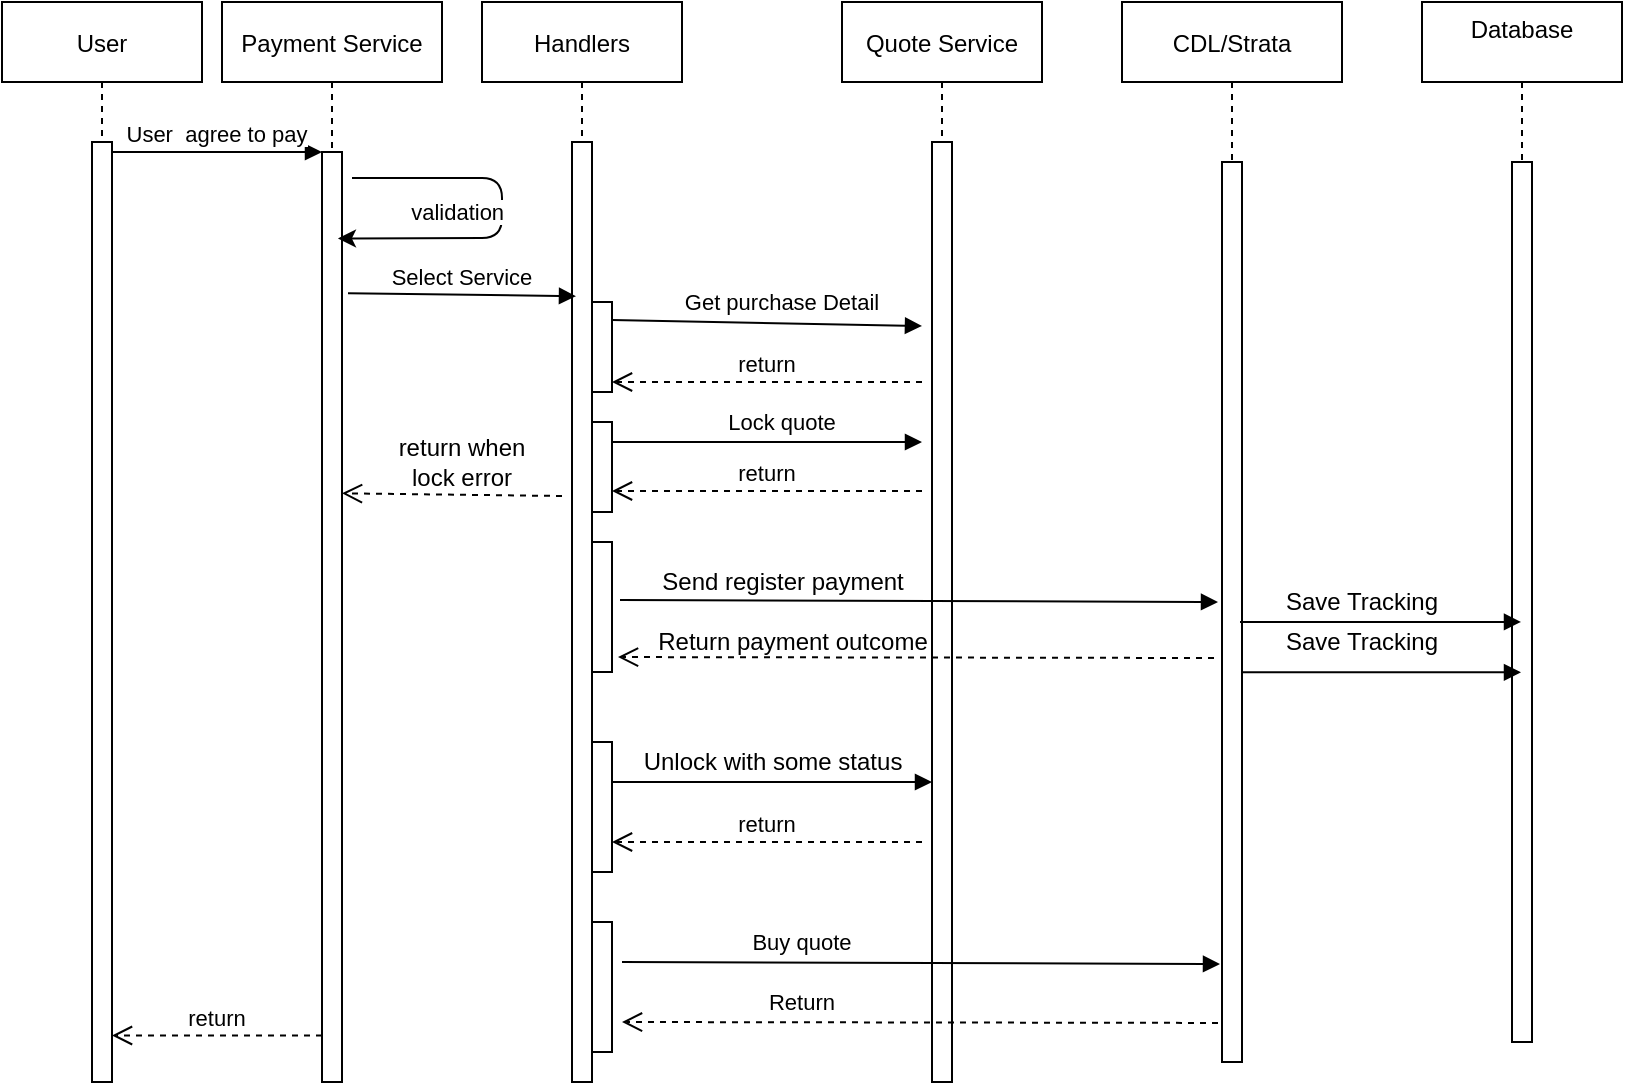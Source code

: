 <mxfile version="15.2.9" type="github">
  <diagram id="kgpKYQtTHZ0yAKxKKP6v" name="Page-1">
    <mxGraphModel dx="1422" dy="794" grid="1" gridSize="10" guides="1" tooltips="1" connect="1" arrows="1" fold="1" page="1" pageScale="1" pageWidth="850" pageHeight="1100" math="0" shadow="0">
      <root>
        <mxCell id="0" />
        <mxCell id="1" parent="0" />
        <mxCell id="3nuBFxr9cyL0pnOWT2aG-1" value="User" style="shape=umlLifeline;perimeter=lifelinePerimeter;container=1;collapsible=0;recursiveResize=0;rounded=0;shadow=0;strokeWidth=1;" parent="1" vertex="1">
          <mxGeometry x="20" y="80" width="100" height="540" as="geometry" />
        </mxCell>
        <mxCell id="3nuBFxr9cyL0pnOWT2aG-2" value="" style="points=[];perimeter=orthogonalPerimeter;rounded=0;shadow=0;strokeWidth=1;" parent="3nuBFxr9cyL0pnOWT2aG-1" vertex="1">
          <mxGeometry x="45" y="70" width="10" height="470" as="geometry" />
        </mxCell>
        <mxCell id="3nuBFxr9cyL0pnOWT2aG-5" value="Payment Service" style="shape=umlLifeline;perimeter=lifelinePerimeter;container=1;collapsible=0;recursiveResize=0;rounded=0;shadow=0;strokeWidth=1;" parent="1" vertex="1">
          <mxGeometry x="130" y="80" width="110" height="540" as="geometry" />
        </mxCell>
        <mxCell id="3nuBFxr9cyL0pnOWT2aG-6" value="" style="points=[];perimeter=orthogonalPerimeter;rounded=0;shadow=0;strokeWidth=1;" parent="3nuBFxr9cyL0pnOWT2aG-5" vertex="1">
          <mxGeometry x="50" y="75" width="10" height="465" as="geometry" />
        </mxCell>
        <mxCell id="ikTmtLyOP_5VFvTUV_Do-5" value="" style="endArrow=classic;html=1;startArrow=none;entryX=0.527;entryY=0.219;entryDx=0;entryDy=0;entryPerimeter=0;" edge="1" parent="3nuBFxr9cyL0pnOWT2aG-5" target="3nuBFxr9cyL0pnOWT2aG-5">
          <mxGeometry width="50" height="50" relative="1" as="geometry">
            <mxPoint x="65" y="88" as="sourcePoint" />
            <mxPoint x="60" y="130" as="targetPoint" />
            <Array as="points">
              <mxPoint x="140" y="88" />
              <mxPoint x="140" y="118" />
            </Array>
          </mxGeometry>
        </mxCell>
        <mxCell id="ikTmtLyOP_5VFvTUV_Do-40" value="return when lock error" style="text;html=1;strokeColor=none;fillColor=none;align=center;verticalAlign=middle;whiteSpace=wrap;rounded=0;" vertex="1" parent="3nuBFxr9cyL0pnOWT2aG-5">
          <mxGeometry x="80" y="220" width="80" height="20" as="geometry" />
        </mxCell>
        <mxCell id="3nuBFxr9cyL0pnOWT2aG-7" value="return" style="verticalAlign=bottom;endArrow=open;dashed=1;endSize=8;exitX=0;exitY=0.95;shadow=0;strokeWidth=1;" parent="1" source="3nuBFxr9cyL0pnOWT2aG-6" target="3nuBFxr9cyL0pnOWT2aG-2" edge="1">
          <mxGeometry relative="1" as="geometry">
            <mxPoint x="275" y="236" as="targetPoint" />
          </mxGeometry>
        </mxCell>
        <mxCell id="3nuBFxr9cyL0pnOWT2aG-8" value="User  agree to pay" style="verticalAlign=bottom;endArrow=block;entryX=0;entryY=0;shadow=0;strokeWidth=1;" parent="1" source="3nuBFxr9cyL0pnOWT2aG-2" target="3nuBFxr9cyL0pnOWT2aG-6" edge="1">
          <mxGeometry relative="1" as="geometry">
            <mxPoint x="275" y="160" as="sourcePoint" />
          </mxGeometry>
        </mxCell>
        <mxCell id="ikTmtLyOP_5VFvTUV_Do-1" value="CDL/Strata" style="shape=umlLifeline;perimeter=lifelinePerimeter;container=1;collapsible=0;recursiveResize=0;rounded=0;shadow=0;strokeWidth=1;" vertex="1" parent="1">
          <mxGeometry x="580" y="80" width="110" height="530" as="geometry" />
        </mxCell>
        <mxCell id="ikTmtLyOP_5VFvTUV_Do-2" value="" style="points=[];perimeter=orthogonalPerimeter;rounded=0;shadow=0;strokeWidth=1;" vertex="1" parent="ikTmtLyOP_5VFvTUV_Do-1">
          <mxGeometry x="50" y="80" width="10" height="450" as="geometry" />
        </mxCell>
        <mxCell id="ikTmtLyOP_5VFvTUV_Do-3" value="Database&#xa;" style="shape=umlLifeline;perimeter=lifelinePerimeter;container=1;collapsible=0;recursiveResize=0;rounded=0;shadow=0;strokeWidth=1;" vertex="1" parent="1">
          <mxGeometry x="730" y="80" width="100" height="520" as="geometry" />
        </mxCell>
        <mxCell id="ikTmtLyOP_5VFvTUV_Do-4" value="" style="points=[];perimeter=orthogonalPerimeter;rounded=0;shadow=0;strokeWidth=1;" vertex="1" parent="ikTmtLyOP_5VFvTUV_Do-3">
          <mxGeometry x="45" y="80" width="10" height="440" as="geometry" />
        </mxCell>
        <mxCell id="ikTmtLyOP_5VFvTUV_Do-11" value="Quote Service" style="shape=umlLifeline;perimeter=lifelinePerimeter;container=1;collapsible=0;recursiveResize=0;rounded=0;shadow=0;strokeWidth=1;" vertex="1" parent="1">
          <mxGeometry x="440" y="80" width="100" height="540" as="geometry" />
        </mxCell>
        <mxCell id="ikTmtLyOP_5VFvTUV_Do-12" value="" style="points=[];perimeter=orthogonalPerimeter;rounded=0;shadow=0;strokeWidth=1;" vertex="1" parent="ikTmtLyOP_5VFvTUV_Do-11">
          <mxGeometry x="45" y="70" width="10" height="470" as="geometry" />
        </mxCell>
        <mxCell id="ikTmtLyOP_5VFvTUV_Do-19" value="Return payment outcome" style="text;html=1;align=center;verticalAlign=middle;resizable=0;points=[];autosize=1;strokeColor=none;fillColor=none;" vertex="1" parent="ikTmtLyOP_5VFvTUV_Do-11">
          <mxGeometry x="-100" y="310" width="150" height="20" as="geometry" />
        </mxCell>
        <mxCell id="ikTmtLyOP_5VFvTUV_Do-42" value="" style="verticalAlign=bottom;endArrow=block;shadow=0;strokeWidth=1;" edge="1" parent="ikTmtLyOP_5VFvTUV_Do-11">
          <mxGeometry x="-1" y="94" relative="1" as="geometry">
            <mxPoint x="-115" y="390" as="sourcePoint" />
            <mxPoint x="45" y="390" as="targetPoint" />
            <Array as="points" />
            <mxPoint x="-79" y="49" as="offset" />
          </mxGeometry>
        </mxCell>
        <mxCell id="ikTmtLyOP_5VFvTUV_Do-7" value="Send register payment" style="text;html=1;align=center;verticalAlign=middle;resizable=0;points=[];autosize=1;strokeColor=none;fillColor=none;" vertex="1" parent="1">
          <mxGeometry x="340" y="360" width="140" height="20" as="geometry" />
        </mxCell>
        <mxCell id="ikTmtLyOP_5VFvTUV_Do-21" value="" style="verticalAlign=bottom;endArrow=block;shadow=0;strokeWidth=1;exitX=0.9;exitY=0.511;exitDx=0;exitDy=0;exitPerimeter=0;" edge="1" parent="1" source="ikTmtLyOP_5VFvTUV_Do-2" target="ikTmtLyOP_5VFvTUV_Do-3">
          <mxGeometry x="-0.57" y="40" relative="1" as="geometry">
            <mxPoint x="620" y="310" as="sourcePoint" />
            <mxPoint x="779" y="310" as="targetPoint" />
            <Array as="points" />
            <mxPoint as="offset" />
          </mxGeometry>
        </mxCell>
        <mxCell id="ikTmtLyOP_5VFvTUV_Do-9" value="Save Tracking" style="text;html=1;strokeColor=none;fillColor=none;align=center;verticalAlign=middle;whiteSpace=wrap;rounded=0;" vertex="1" parent="1">
          <mxGeometry x="660" y="370" width="80" height="20" as="geometry" />
        </mxCell>
        <mxCell id="ikTmtLyOP_5VFvTUV_Do-22" value="" style="verticalAlign=bottom;endArrow=block;shadow=0;strokeWidth=1;exitX=1;exitY=0.567;exitDx=0;exitDy=0;exitPerimeter=0;" edge="1" parent="1" source="ikTmtLyOP_5VFvTUV_Do-2" target="ikTmtLyOP_5VFvTUV_Do-3">
          <mxGeometry x="-0.57" y="40" relative="1" as="geometry">
            <mxPoint x="620" y="350" as="sourcePoint" />
            <mxPoint x="770" y="390" as="targetPoint" />
            <Array as="points" />
            <mxPoint as="offset" />
          </mxGeometry>
        </mxCell>
        <mxCell id="ikTmtLyOP_5VFvTUV_Do-23" value="Save Tracking" style="text;html=1;strokeColor=none;fillColor=none;align=center;verticalAlign=middle;whiteSpace=wrap;rounded=0;" vertex="1" parent="1">
          <mxGeometry x="660" y="390" width="80" height="20" as="geometry" />
        </mxCell>
        <mxCell id="ikTmtLyOP_5VFvTUV_Do-24" value="Handlers" style="shape=umlLifeline;perimeter=lifelinePerimeter;container=1;collapsible=0;recursiveResize=0;rounded=0;shadow=0;strokeWidth=1;" vertex="1" parent="1">
          <mxGeometry x="260" y="80" width="100" height="540" as="geometry" />
        </mxCell>
        <mxCell id="ikTmtLyOP_5VFvTUV_Do-25" value="" style="points=[];perimeter=orthogonalPerimeter;rounded=0;shadow=0;strokeWidth=1;" vertex="1" parent="ikTmtLyOP_5VFvTUV_Do-24">
          <mxGeometry x="45" y="70" width="10" height="470" as="geometry" />
        </mxCell>
        <mxCell id="ikTmtLyOP_5VFvTUV_Do-17" value="" style="points=[];perimeter=orthogonalPerimeter;rounded=0;shadow=0;strokeWidth=1;" vertex="1" parent="ikTmtLyOP_5VFvTUV_Do-24">
          <mxGeometry x="55" y="150" width="10" height="45" as="geometry" />
        </mxCell>
        <mxCell id="ikTmtLyOP_5VFvTUV_Do-18" value="" style="points=[];perimeter=orthogonalPerimeter;rounded=0;shadow=0;strokeWidth=1;" vertex="1" parent="ikTmtLyOP_5VFvTUV_Do-24">
          <mxGeometry x="55" y="270" width="10" height="65" as="geometry" />
        </mxCell>
        <mxCell id="ikTmtLyOP_5VFvTUV_Do-32" value="" style="verticalAlign=bottom;endArrow=block;shadow=0;strokeWidth=1;exitX=1.4;exitY=0.446;exitDx=0;exitDy=0;exitPerimeter=0;" edge="1" parent="ikTmtLyOP_5VFvTUV_Do-24" source="ikTmtLyOP_5VFvTUV_Do-18">
          <mxGeometry x="-1" y="94" relative="1" as="geometry">
            <mxPoint x="65" y="272" as="sourcePoint" />
            <mxPoint x="368" y="300" as="targetPoint" />
            <Array as="points" />
            <mxPoint x="-79" y="49" as="offset" />
          </mxGeometry>
        </mxCell>
        <mxCell id="ikTmtLyOP_5VFvTUV_Do-34" value="" style="points=[];perimeter=orthogonalPerimeter;rounded=0;shadow=0;strokeWidth=1;" vertex="1" parent="ikTmtLyOP_5VFvTUV_Do-24">
          <mxGeometry x="55" y="210" width="10" height="45" as="geometry" />
        </mxCell>
        <mxCell id="ikTmtLyOP_5VFvTUV_Do-35" value="" style="verticalAlign=bottom;endArrow=block;shadow=0;strokeWidth=1;" edge="1" parent="ikTmtLyOP_5VFvTUV_Do-24">
          <mxGeometry x="-1" y="94" relative="1" as="geometry">
            <mxPoint x="65" y="220" as="sourcePoint" />
            <mxPoint x="220" y="220" as="targetPoint" />
            <Array as="points" />
            <mxPoint x="-79" y="49" as="offset" />
          </mxGeometry>
        </mxCell>
        <mxCell id="ikTmtLyOP_5VFvTUV_Do-41" value="" style="points=[];perimeter=orthogonalPerimeter;rounded=0;shadow=0;strokeWidth=1;" vertex="1" parent="ikTmtLyOP_5VFvTUV_Do-24">
          <mxGeometry x="55" y="370" width="10" height="65" as="geometry" />
        </mxCell>
        <mxCell id="ikTmtLyOP_5VFvTUV_Do-44" value="return" style="verticalAlign=bottom;endArrow=open;dashed=1;endSize=8;shadow=0;strokeWidth=1;" edge="1" parent="ikTmtLyOP_5VFvTUV_Do-24">
          <mxGeometry relative="1" as="geometry">
            <mxPoint x="65" y="420" as="targetPoint" />
            <mxPoint x="220" y="420" as="sourcePoint" />
            <Array as="points" />
          </mxGeometry>
        </mxCell>
        <mxCell id="ikTmtLyOP_5VFvTUV_Do-13" value="validation" style="verticalAlign=bottom;endArrow=block;shadow=0;strokeWidth=1;" edge="1" parent="ikTmtLyOP_5VFvTUV_Do-24">
          <mxGeometry x="-1" y="94" relative="1" as="geometry">
            <mxPoint x="65" y="159" as="sourcePoint" />
            <mxPoint x="220" y="162" as="targetPoint" />
            <Array as="points" />
            <mxPoint x="-79" y="49" as="offset" />
          </mxGeometry>
        </mxCell>
        <mxCell id="ikTmtLyOP_5VFvTUV_Do-45" value="" style="points=[];perimeter=orthogonalPerimeter;rounded=0;shadow=0;strokeWidth=1;" vertex="1" parent="ikTmtLyOP_5VFvTUV_Do-24">
          <mxGeometry x="55" y="460" width="10" height="65" as="geometry" />
        </mxCell>
        <mxCell id="ikTmtLyOP_5VFvTUV_Do-10" value="" style="verticalAlign=bottom;endArrow=open;dashed=1;endSize=8;shadow=0;strokeWidth=1;entryX=1.3;entryY=0.885;entryDx=0;entryDy=0;entryPerimeter=0;" edge="1" parent="1" target="ikTmtLyOP_5VFvTUV_Do-18">
          <mxGeometry x="-0.03" relative="1" as="geometry">
            <mxPoint x="330" y="334" as="targetPoint" />
            <mxPoint x="626" y="408" as="sourcePoint" />
            <Array as="points" />
            <mxPoint as="offset" />
          </mxGeometry>
        </mxCell>
        <mxCell id="ikTmtLyOP_5VFvTUV_Do-30" value="&lt;span style=&quot;font-size: 11px ; background-color: rgb(255 , 255 , 255)&quot;&gt;Get purchase Detail&lt;/span&gt;" style="text;html=1;strokeColor=none;fillColor=none;align=center;verticalAlign=middle;whiteSpace=wrap;rounded=0;" vertex="1" parent="1">
          <mxGeometry x="360" y="220" width="100" height="20" as="geometry" />
        </mxCell>
        <mxCell id="ikTmtLyOP_5VFvTUV_Do-14" value="return" style="verticalAlign=bottom;endArrow=open;dashed=1;endSize=8;shadow=0;strokeWidth=1;" edge="1" parent="1">
          <mxGeometry relative="1" as="geometry">
            <mxPoint x="325" y="270" as="targetPoint" />
            <mxPoint x="480" y="270" as="sourcePoint" />
            <Array as="points" />
          </mxGeometry>
        </mxCell>
        <mxCell id="ikTmtLyOP_5VFvTUV_Do-36" value="&lt;span style=&quot;font-size: 11px ; background-color: rgb(255 , 255 , 255)&quot;&gt;Lock quote&lt;/span&gt;" style="text;html=1;strokeColor=none;fillColor=none;align=center;verticalAlign=middle;whiteSpace=wrap;rounded=0;" vertex="1" parent="1">
          <mxGeometry x="360" y="280" width="100" height="20" as="geometry" />
        </mxCell>
        <mxCell id="ikTmtLyOP_5VFvTUV_Do-38" value="return" style="verticalAlign=bottom;endArrow=open;dashed=1;endSize=8;shadow=0;strokeWidth=1;" edge="1" parent="1">
          <mxGeometry relative="1" as="geometry">
            <mxPoint x="325" y="324.5" as="targetPoint" />
            <mxPoint x="480" y="324.5" as="sourcePoint" />
            <Array as="points" />
          </mxGeometry>
        </mxCell>
        <mxCell id="ikTmtLyOP_5VFvTUV_Do-39" value="" style="verticalAlign=bottom;endArrow=open;dashed=1;endSize=8;shadow=0;strokeWidth=1;entryX=1;entryY=0.367;entryDx=0;entryDy=0;entryPerimeter=0;" edge="1" parent="1" target="3nuBFxr9cyL0pnOWT2aG-6">
          <mxGeometry relative="1" as="geometry">
            <mxPoint x="185" y="325" as="targetPoint" />
            <mxPoint x="300" y="327" as="sourcePoint" />
            <Array as="points" />
          </mxGeometry>
        </mxCell>
        <mxCell id="ikTmtLyOP_5VFvTUV_Do-43" value="Unlock with some status" style="text;html=1;align=center;verticalAlign=middle;resizable=0;points=[];autosize=1;strokeColor=none;fillColor=none;" vertex="1" parent="1">
          <mxGeometry x="335" y="450" width="140" height="20" as="geometry" />
        </mxCell>
        <mxCell id="ikTmtLyOP_5VFvTUV_Do-27" value="Select Service" style="verticalAlign=bottom;endArrow=block;entryX=0.2;entryY=0.164;shadow=0;strokeWidth=1;entryDx=0;entryDy=0;entryPerimeter=0;exitX=1.3;exitY=0.152;exitDx=0;exitDy=0;exitPerimeter=0;" edge="1" parent="1" source="3nuBFxr9cyL0pnOWT2aG-6" target="ikTmtLyOP_5VFvTUV_Do-25">
          <mxGeometry relative="1" as="geometry">
            <mxPoint x="185" y="220.0" as="sourcePoint" />
            <mxPoint x="295" y="220.0" as="targetPoint" />
          </mxGeometry>
        </mxCell>
        <mxCell id="ikTmtLyOP_5VFvTUV_Do-46" value="" style="verticalAlign=bottom;endArrow=block;shadow=0;strokeWidth=1;exitX=1.4;exitY=0.446;exitDx=0;exitDy=0;exitPerimeter=0;" edge="1" parent="1">
          <mxGeometry x="-1" y="94" relative="1" as="geometry">
            <mxPoint x="330" y="560" as="sourcePoint" />
            <mxPoint x="629" y="561.01" as="targetPoint" />
            <Array as="points" />
            <mxPoint x="-79" y="49" as="offset" />
          </mxGeometry>
        </mxCell>
        <mxCell id="ikTmtLyOP_5VFvTUV_Do-47" value="" style="verticalAlign=bottom;endArrow=open;dashed=1;endSize=8;shadow=0;strokeWidth=1;entryX=1.3;entryY=0.885;entryDx=0;entryDy=0;entryPerimeter=0;" edge="1" parent="1">
          <mxGeometry x="-0.03" relative="1" as="geometry">
            <mxPoint x="330" y="589.995" as="targetPoint" />
            <mxPoint x="628" y="590.47" as="sourcePoint" />
            <Array as="points" />
            <mxPoint as="offset" />
          </mxGeometry>
        </mxCell>
        <mxCell id="ikTmtLyOP_5VFvTUV_Do-48" value="&lt;span style=&quot;font-size: 11px ; background-color: rgb(255 , 255 , 255)&quot;&gt;Buy quote&lt;/span&gt;" style="text;html=1;strokeColor=none;fillColor=none;align=center;verticalAlign=middle;whiteSpace=wrap;rounded=0;" vertex="1" parent="1">
          <mxGeometry x="370" y="540" width="100" height="20" as="geometry" />
        </mxCell>
        <mxCell id="ikTmtLyOP_5VFvTUV_Do-49" value="&lt;span style=&quot;font-size: 11px ; background-color: rgb(255 , 255 , 255)&quot;&gt;Return&lt;/span&gt;" style="text;html=1;strokeColor=none;fillColor=none;align=center;verticalAlign=middle;whiteSpace=wrap;rounded=0;" vertex="1" parent="1">
          <mxGeometry x="370" y="570" width="100" height="20" as="geometry" />
        </mxCell>
      </root>
    </mxGraphModel>
  </diagram>
</mxfile>
